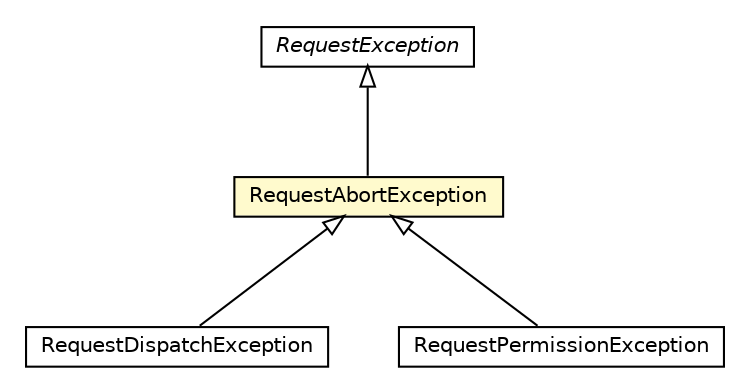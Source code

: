 #!/usr/local/bin/dot
#
# Class diagram 
# Generated by UMLGraph version R5_6-24-gf6e263 (http://www.umlgraph.org/)
#

digraph G {
	edge [fontname="Helvetica",fontsize=10,labelfontname="Helvetica",labelfontsize=10];
	node [fontname="Helvetica",fontsize=10,shape=plaintext];
	nodesep=0.25;
	ranksep=0.5;
	// io.reinert.requestor.core.RequestAbortException
	c56729 [label=<<table title="io.reinert.requestor.core.RequestAbortException" border="0" cellborder="1" cellspacing="0" cellpadding="2" port="p" bgcolor="lemonChiffon" href="./RequestAbortException.html">
		<tr><td><table border="0" cellspacing="0" cellpadding="1">
<tr><td align="center" balign="center"> RequestAbortException </td></tr>
		</table></td></tr>
		</table>>, URL="./RequestAbortException.html", fontname="Helvetica", fontcolor="black", fontsize=10.0];
	// io.reinert.requestor.core.RequestException
	c56778 [label=<<table title="io.reinert.requestor.core.RequestException" border="0" cellborder="1" cellspacing="0" cellpadding="2" port="p" href="./RequestException.html">
		<tr><td><table border="0" cellspacing="0" cellpadding="1">
<tr><td align="center" balign="center"><font face="Helvetica-Oblique"> RequestException </font></td></tr>
		</table></td></tr>
		</table>>, URL="./RequestException.html", fontname="Helvetica", fontcolor="black", fontsize=10.0];
	// io.reinert.requestor.core.RequestDispatchException
	c56797 [label=<<table title="io.reinert.requestor.core.RequestDispatchException" border="0" cellborder="1" cellspacing="0" cellpadding="2" port="p" href="./RequestDispatchException.html">
		<tr><td><table border="0" cellspacing="0" cellpadding="1">
<tr><td align="center" balign="center"> RequestDispatchException </td></tr>
		</table></td></tr>
		</table>>, URL="./RequestDispatchException.html", fontname="Helvetica", fontcolor="black", fontsize=10.0];
	// io.reinert.requestor.gwt.xhr.RequestPermissionException
	c56941 [label=<<table title="io.reinert.requestor.gwt.xhr.RequestPermissionException" border="0" cellborder="1" cellspacing="0" cellpadding="2" port="p" href="../gwt/xhr/RequestPermissionException.html">
		<tr><td><table border="0" cellspacing="0" cellpadding="1">
<tr><td align="center" balign="center"> RequestPermissionException </td></tr>
		</table></td></tr>
		</table>>, URL="../gwt/xhr/RequestPermissionException.html", fontname="Helvetica", fontcolor="black", fontsize=10.0];
	//io.reinert.requestor.core.RequestAbortException extends io.reinert.requestor.core.RequestException
	c56778:p -> c56729:p [dir=back,arrowtail=empty];
	//io.reinert.requestor.core.RequestDispatchException extends io.reinert.requestor.core.RequestAbortException
	c56729:p -> c56797:p [dir=back,arrowtail=empty];
	//io.reinert.requestor.gwt.xhr.RequestPermissionException extends io.reinert.requestor.core.RequestAbortException
	c56729:p -> c56941:p [dir=back,arrowtail=empty];
}

